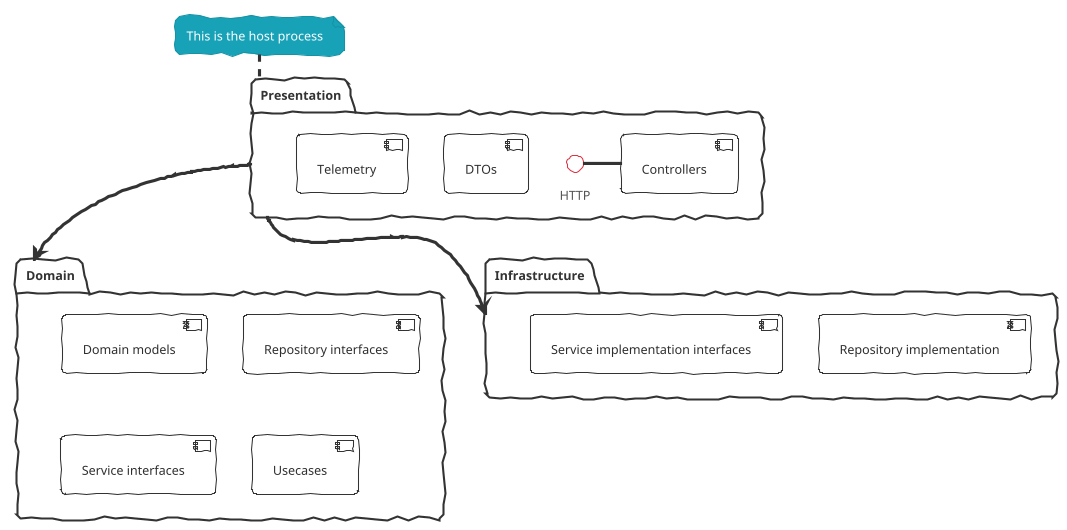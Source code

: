 @startuml Project Structure

!theme sketchy-outline

package "Presentation" {
  HTTP - [Controllers]
  [DTOs]
  [Telemetry]
}

package "Domain" {
  [Domain models]
  [Repository interfaces]
  [Service interfaces]
  [Usecases]
}

package "Infrastructure" {
  [Repository implementation]
  [Service implementation interfaces]
  [Telemetry]
}

Presentation --> Domain
Presentation --> Infrastructure

note top of Presentation: This is the host process

@enduml
